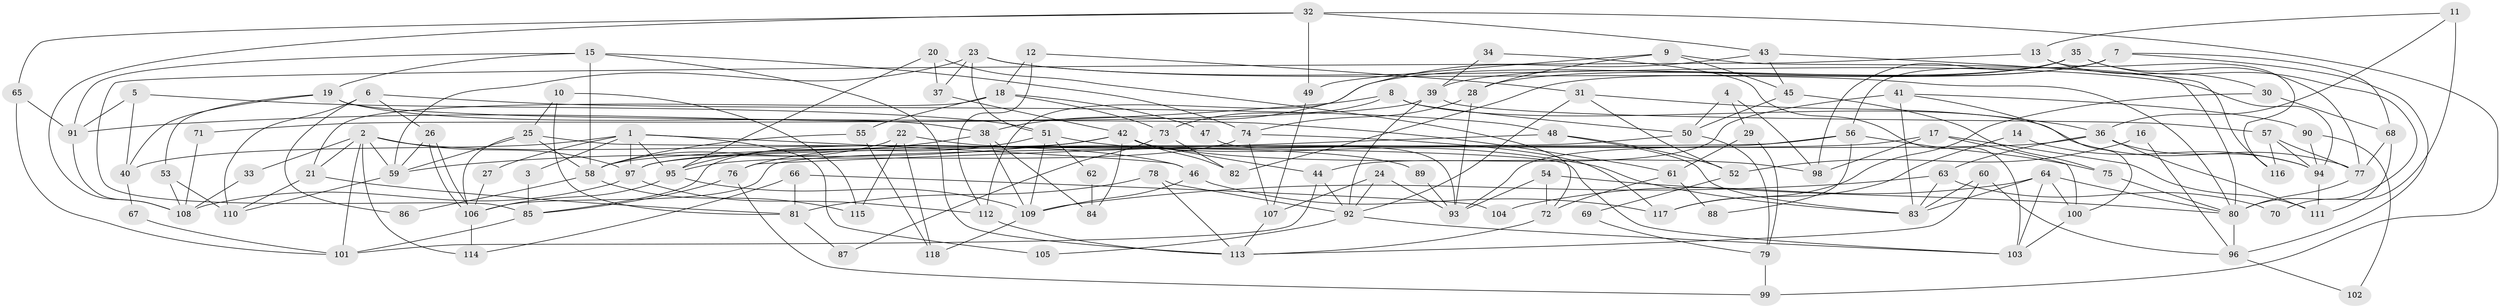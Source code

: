 // Generated by graph-tools (version 1.1) at 2025/36/03/09/25 02:36:27]
// undirected, 118 vertices, 236 edges
graph export_dot {
graph [start="1"]
  node [color=gray90,style=filled];
  1;
  2;
  3;
  4;
  5;
  6;
  7;
  8;
  9;
  10;
  11;
  12;
  13;
  14;
  15;
  16;
  17;
  18;
  19;
  20;
  21;
  22;
  23;
  24;
  25;
  26;
  27;
  28;
  29;
  30;
  31;
  32;
  33;
  34;
  35;
  36;
  37;
  38;
  39;
  40;
  41;
  42;
  43;
  44;
  45;
  46;
  47;
  48;
  49;
  50;
  51;
  52;
  53;
  54;
  55;
  56;
  57;
  58;
  59;
  60;
  61;
  62;
  63;
  64;
  65;
  66;
  67;
  68;
  69;
  70;
  71;
  72;
  73;
  74;
  75;
  76;
  77;
  78;
  79;
  80;
  81;
  82;
  83;
  84;
  85;
  86;
  87;
  88;
  89;
  90;
  91;
  92;
  93;
  94;
  95;
  96;
  97;
  98;
  99;
  100;
  101;
  102;
  103;
  104;
  105;
  106;
  107;
  108;
  109;
  110;
  111;
  112;
  113;
  114;
  115;
  116;
  117;
  118;
  1 -- 97;
  1 -- 46;
  1 -- 3;
  1 -- 27;
  1 -- 40;
  1 -- 95;
  1 -- 105;
  2 -- 59;
  2 -- 101;
  2 -- 21;
  2 -- 33;
  2 -- 46;
  2 -- 97;
  2 -- 114;
  3 -- 85;
  4 -- 50;
  4 -- 98;
  4 -- 29;
  5 -- 91;
  5 -- 40;
  5 -- 51;
  6 -- 26;
  6 -- 110;
  6 -- 48;
  6 -- 86;
  7 -- 68;
  7 -- 28;
  7 -- 56;
  7 -- 82;
  7 -- 96;
  8 -- 77;
  8 -- 50;
  8 -- 73;
  8 -- 91;
  9 -- 45;
  9 -- 49;
  9 -- 28;
  9 -- 80;
  10 -- 115;
  10 -- 25;
  10 -- 81;
  11 -- 36;
  11 -- 13;
  11 -- 70;
  12 -- 18;
  12 -- 31;
  12 -- 112;
  13 -- 116;
  13 -- 85;
  13 -- 30;
  14 -- 94;
  14 -- 117;
  15 -- 91;
  15 -- 74;
  15 -- 19;
  15 -- 58;
  15 -- 113;
  16 -- 52;
  16 -- 96;
  17 -- 111;
  17 -- 100;
  17 -- 58;
  17 -- 98;
  18 -- 73;
  18 -- 21;
  18 -- 47;
  18 -- 55;
  19 -- 38;
  19 -- 40;
  19 -- 53;
  19 -- 61;
  20 -- 37;
  20 -- 95;
  20 -- 72;
  21 -- 81;
  21 -- 110;
  22 -- 58;
  22 -- 118;
  22 -- 89;
  22 -- 115;
  23 -- 51;
  23 -- 59;
  23 -- 37;
  23 -- 80;
  23 -- 94;
  24 -- 107;
  24 -- 93;
  24 -- 92;
  25 -- 58;
  25 -- 106;
  25 -- 59;
  25 -- 103;
  26 -- 59;
  26 -- 106;
  26 -- 106;
  27 -- 106;
  28 -- 93;
  28 -- 74;
  29 -- 61;
  29 -- 79;
  30 -- 117;
  30 -- 68;
  31 -- 36;
  31 -- 92;
  31 -- 52;
  32 -- 65;
  32 -- 99;
  32 -- 43;
  32 -- 49;
  32 -- 108;
  33 -- 108;
  34 -- 103;
  34 -- 39;
  35 -- 80;
  35 -- 39;
  35 -- 38;
  35 -- 77;
  35 -- 98;
  36 -- 94;
  36 -- 97;
  36 -- 63;
  36 -- 111;
  37 -- 42;
  38 -- 95;
  38 -- 84;
  38 -- 109;
  39 -- 92;
  39 -- 57;
  39 -- 71;
  40 -- 67;
  41 -- 44;
  41 -- 83;
  41 -- 90;
  41 -- 100;
  42 -- 98;
  42 -- 59;
  42 -- 44;
  42 -- 82;
  42 -- 84;
  42 -- 85;
  43 -- 112;
  43 -- 45;
  43 -- 116;
  44 -- 92;
  44 -- 101;
  45 -- 75;
  45 -- 50;
  46 -- 109;
  46 -- 117;
  47 -- 93;
  48 -- 83;
  48 -- 52;
  48 -- 76;
  49 -- 107;
  50 -- 97;
  50 -- 79;
  51 -- 83;
  51 -- 62;
  51 -- 76;
  51 -- 109;
  52 -- 69;
  53 -- 108;
  53 -- 110;
  54 -- 80;
  54 -- 72;
  54 -- 93;
  55 -- 58;
  55 -- 118;
  56 -- 106;
  56 -- 75;
  56 -- 88;
  56 -- 93;
  57 -- 77;
  57 -- 94;
  57 -- 116;
  58 -- 86;
  58 -- 115;
  59 -- 110;
  60 -- 83;
  60 -- 96;
  60 -- 113;
  61 -- 72;
  61 -- 88;
  62 -- 84;
  63 -- 109;
  63 -- 70;
  63 -- 83;
  64 -- 80;
  64 -- 103;
  64 -- 83;
  64 -- 100;
  64 -- 104;
  65 -- 101;
  65 -- 91;
  66 -- 114;
  66 -- 81;
  66 -- 104;
  67 -- 101;
  68 -- 77;
  68 -- 111;
  69 -- 79;
  71 -- 108;
  72 -- 113;
  73 -- 82;
  73 -- 87;
  74 -- 95;
  74 -- 107;
  74 -- 117;
  75 -- 80;
  76 -- 85;
  76 -- 99;
  77 -- 80;
  78 -- 92;
  78 -- 113;
  78 -- 81;
  79 -- 99;
  80 -- 96;
  81 -- 87;
  85 -- 101;
  89 -- 93;
  90 -- 94;
  90 -- 102;
  91 -- 108;
  92 -- 103;
  92 -- 105;
  94 -- 111;
  95 -- 109;
  95 -- 106;
  96 -- 102;
  97 -- 112;
  97 -- 108;
  100 -- 103;
  106 -- 114;
  107 -- 113;
  109 -- 118;
  112 -- 113;
}

